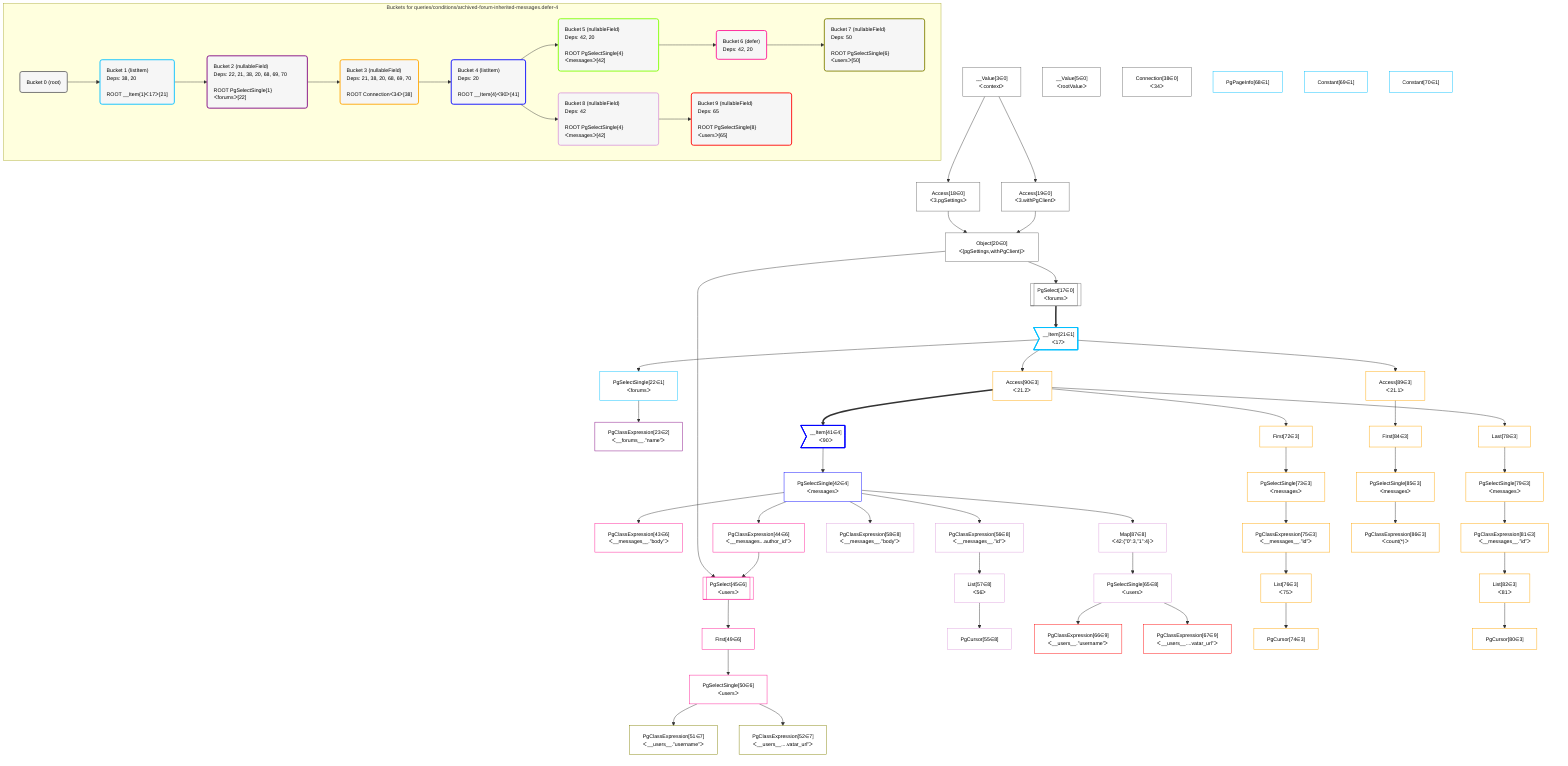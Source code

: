 %%{init: {'themeVariables': { 'fontSize': '12px'}}}%%
graph TD
    classDef path fill:#eee,stroke:#000,color:#000
    classDef plan fill:#fff,stroke-width:1px,color:#000
    classDef itemplan fill:#fff,stroke-width:2px,color:#000
    classDef sideeffectplan fill:#f00,stroke-width:2px,color:#000
    classDef bucket fill:#f6f6f6,color:#000,stroke-width:2px,text-align:left


    %% define steps
    __Value3["__Value[3∈0]<br />ᐸcontextᐳ"]:::plan
    __Value5["__Value[5∈0]<br />ᐸrootValueᐳ"]:::plan
    Access18["Access[18∈0]<br />ᐸ3.pgSettingsᐳ"]:::plan
    Access19["Access[19∈0]<br />ᐸ3.withPgClientᐳ"]:::plan
    Object20["Object[20∈0]<br />ᐸ{pgSettings,withPgClient}ᐳ"]:::plan
    PgSelect17[["PgSelect[17∈0]<br />ᐸforumsᐳ"]]:::plan
    __Item21>"__Item[21∈1]<br />ᐸ17ᐳ"]:::itemplan
    PgSelectSingle22["PgSelectSingle[22∈1]<br />ᐸforumsᐳ"]:::plan
    PgClassExpression23["PgClassExpression[23∈2]<br />ᐸ__forums__.”name”ᐳ"]:::plan
    Connection38["Connection[38∈0]<br />ᐸ34ᐳ"]:::plan
    Access90["Access[90∈3]<br />ᐸ21.2ᐳ"]:::plan
    __Item41>"__Item[41∈4]<br />ᐸ90ᐳ"]:::itemplan
    PgSelectSingle42["PgSelectSingle[42∈4]<br />ᐸmessagesᐳ"]:::plan
    PgClassExpression43["PgClassExpression[43∈6]<br />ᐸ__messages__.”body”ᐳ"]:::plan
    PgClassExpression44["PgClassExpression[44∈6]<br />ᐸ__messages...author_id”ᐳ"]:::plan
    PgSelect45[["PgSelect[45∈6]<br />ᐸusersᐳ"]]:::plan
    First49["First[49∈6]"]:::plan
    PgSelectSingle50["PgSelectSingle[50∈6]<br />ᐸusersᐳ"]:::plan
    PgClassExpression51["PgClassExpression[51∈7]<br />ᐸ__users__.”username”ᐳ"]:::plan
    PgClassExpression52["PgClassExpression[52∈7]<br />ᐸ__users__....vatar_url”ᐳ"]:::plan
    PgClassExpression56["PgClassExpression[56∈8]<br />ᐸ__messages__.”id”ᐳ"]:::plan
    List57["List[57∈8]<br />ᐸ56ᐳ"]:::plan
    PgCursor55["PgCursor[55∈8]"]:::plan
    PgClassExpression58["PgClassExpression[58∈8]<br />ᐸ__messages__.”body”ᐳ"]:::plan
    Map87["Map[87∈8]<br />ᐸ42:{”0”:3,”1”:4}ᐳ"]:::plan
    PgSelectSingle65["PgSelectSingle[65∈8]<br />ᐸusersᐳ"]:::plan
    PgClassExpression66["PgClassExpression[66∈9]<br />ᐸ__users__.”username”ᐳ"]:::plan
    PgClassExpression67["PgClassExpression[67∈9]<br />ᐸ__users__....vatar_url”ᐳ"]:::plan
    PgPageInfo68["PgPageInfo[68∈1]"]:::plan
    Constant69["Constant[69∈1]"]:::plan
    Constant70["Constant[70∈1]"]:::plan
    First72["First[72∈3]"]:::plan
    PgSelectSingle73["PgSelectSingle[73∈3]<br />ᐸmessagesᐳ"]:::plan
    PgClassExpression75["PgClassExpression[75∈3]<br />ᐸ__messages__.”id”ᐳ"]:::plan
    List76["List[76∈3]<br />ᐸ75ᐳ"]:::plan
    PgCursor74["PgCursor[74∈3]"]:::plan
    Last78["Last[78∈3]"]:::plan
    PgSelectSingle79["PgSelectSingle[79∈3]<br />ᐸmessagesᐳ"]:::plan
    PgClassExpression81["PgClassExpression[81∈3]<br />ᐸ__messages__.”id”ᐳ"]:::plan
    List82["List[82∈3]<br />ᐸ81ᐳ"]:::plan
    PgCursor80["PgCursor[80∈3]"]:::plan
    Access89["Access[89∈3]<br />ᐸ21.1ᐳ"]:::plan
    First84["First[84∈3]"]:::plan
    PgSelectSingle85["PgSelectSingle[85∈3]<br />ᐸmessagesᐳ"]:::plan
    PgClassExpression86["PgClassExpression[86∈3]<br />ᐸcount(*)ᐳ"]:::plan

    %% plan dependencies
    __Value3 --> Access18
    __Value3 --> Access19
    Access18 & Access19 --> Object20
    Object20 --> PgSelect17
    PgSelect17 ==> __Item21
    __Item21 --> PgSelectSingle22
    PgSelectSingle22 --> PgClassExpression23
    __Item21 --> Access90
    Access90 ==> __Item41
    __Item41 --> PgSelectSingle42
    PgSelectSingle42 --> PgClassExpression43
    PgSelectSingle42 --> PgClassExpression44
    Object20 & PgClassExpression44 --> PgSelect45
    PgSelect45 --> First49
    First49 --> PgSelectSingle50
    PgSelectSingle50 --> PgClassExpression51
    PgSelectSingle50 --> PgClassExpression52
    PgSelectSingle42 --> PgClassExpression56
    PgClassExpression56 --> List57
    List57 --> PgCursor55
    PgSelectSingle42 --> PgClassExpression58
    PgSelectSingle42 --> Map87
    Map87 --> PgSelectSingle65
    PgSelectSingle65 --> PgClassExpression66
    PgSelectSingle65 --> PgClassExpression67
    Access90 --> First72
    First72 --> PgSelectSingle73
    PgSelectSingle73 --> PgClassExpression75
    PgClassExpression75 --> List76
    List76 --> PgCursor74
    Access90 --> Last78
    Last78 --> PgSelectSingle79
    PgSelectSingle79 --> PgClassExpression81
    PgClassExpression81 --> List82
    List82 --> PgCursor80
    __Item21 --> Access89
    Access89 --> First84
    First84 --> PgSelectSingle85
    PgSelectSingle85 --> PgClassExpression86

    subgraph "Buckets for queries/conditions/archived-forum-inherited-messages.defer-4"
    Bucket0("Bucket 0 (root)"):::bucket
    classDef bucket0 stroke:#696969
    class Bucket0,__Value3,__Value5,PgSelect17,Access18,Access19,Object20,Connection38 bucket0
    Bucket1("Bucket 1 (listItem)<br />Deps: 38, 20<br /><br />ROOT __Item{1}ᐸ17ᐳ[21]"):::bucket
    classDef bucket1 stroke:#00bfff
    class Bucket1,__Item21,PgSelectSingle22,PgPageInfo68,Constant69,Constant70 bucket1
    Bucket2("Bucket 2 (nullableField)<br />Deps: 22, 21, 38, 20, 68, 69, 70<br /><br />ROOT PgSelectSingle{1}ᐸforumsᐳ[22]"):::bucket
    classDef bucket2 stroke:#7f007f
    class Bucket2,PgClassExpression23 bucket2
    Bucket3("Bucket 3 (nullableField)<br />Deps: 21, 38, 20, 68, 69, 70<br /><br />ROOT Connectionᐸ34ᐳ[38]"):::bucket
    classDef bucket3 stroke:#ffa500
    class Bucket3,First72,PgSelectSingle73,PgCursor74,PgClassExpression75,List76,Last78,PgSelectSingle79,PgCursor80,PgClassExpression81,List82,First84,PgSelectSingle85,PgClassExpression86,Access89,Access90 bucket3
    Bucket4("Bucket 4 (listItem)<br />Deps: 20<br /><br />ROOT __Item{4}ᐸ90ᐳ[41]"):::bucket
    classDef bucket4 stroke:#0000ff
    class Bucket4,__Item41,PgSelectSingle42 bucket4
    Bucket5("Bucket 5 (nullableField)<br />Deps: 42, 20<br /><br />ROOT PgSelectSingle{4}ᐸmessagesᐳ[42]"):::bucket
    classDef bucket5 stroke:#7fff00
    class Bucket5 bucket5
    Bucket6("Bucket 6 (defer)<br />Deps: 42, 20"):::bucket
    classDef bucket6 stroke:#ff1493
    class Bucket6,PgClassExpression43,PgClassExpression44,PgSelect45,First49,PgSelectSingle50 bucket6
    Bucket7("Bucket 7 (nullableField)<br />Deps: 50<br /><br />ROOT PgSelectSingle{6}ᐸusersᐳ[50]"):::bucket
    classDef bucket7 stroke:#808000
    class Bucket7,PgClassExpression51,PgClassExpression52 bucket7
    Bucket8("Bucket 8 (nullableField)<br />Deps: 42<br /><br />ROOT PgSelectSingle{4}ᐸmessagesᐳ[42]"):::bucket
    classDef bucket8 stroke:#dda0dd
    class Bucket8,PgCursor55,PgClassExpression56,List57,PgClassExpression58,PgSelectSingle65,Map87 bucket8
    Bucket9("Bucket 9 (nullableField)<br />Deps: 65<br /><br />ROOT PgSelectSingle{8}ᐸusersᐳ[65]"):::bucket
    classDef bucket9 stroke:#ff0000
    class Bucket9,PgClassExpression66,PgClassExpression67 bucket9
    Bucket0 --> Bucket1
    Bucket1 --> Bucket2
    Bucket2 --> Bucket3
    Bucket3 --> Bucket4
    Bucket4 --> Bucket5 & Bucket8
    Bucket5 --> Bucket6
    Bucket6 --> Bucket7
    Bucket8 --> Bucket9
    end